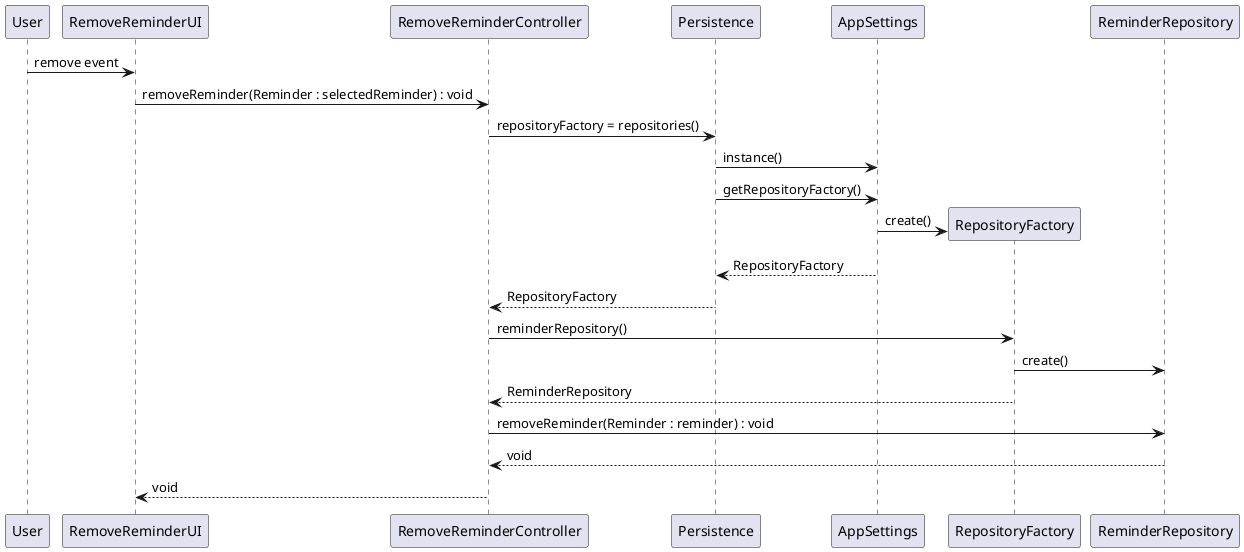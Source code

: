 @startuml doc-files/crm06_01_design_remove_reminder.png
User -> RemoveReminderUI : remove event
RemoveReminderUI -> RemoveReminderController : removeReminder(Reminder : selectedReminder) : void
RemoveReminderController -> Persistence : repositoryFactory = repositories()
Persistence -> AppSettings : instance()
Persistence -> AppSettings : getRepositoryFactory()
create RepositoryFactory
AppSettings -> RepositoryFactory : create()
AppSettings --> Persistence : RepositoryFactory
Persistence --> RemoveReminderController : RepositoryFactory
RemoveReminderController -> RepositoryFactory : reminderRepository()
RepositoryFactory -> ReminderRepository : create()
RepositoryFactory --> RemoveReminderController : ReminderRepository
RemoveReminderController -> ReminderRepository : removeReminder(Reminder : reminder) : void
ReminderRepository --> RemoveReminderController : void
RemoveReminderController --> RemoveReminderUI : void
@enduml